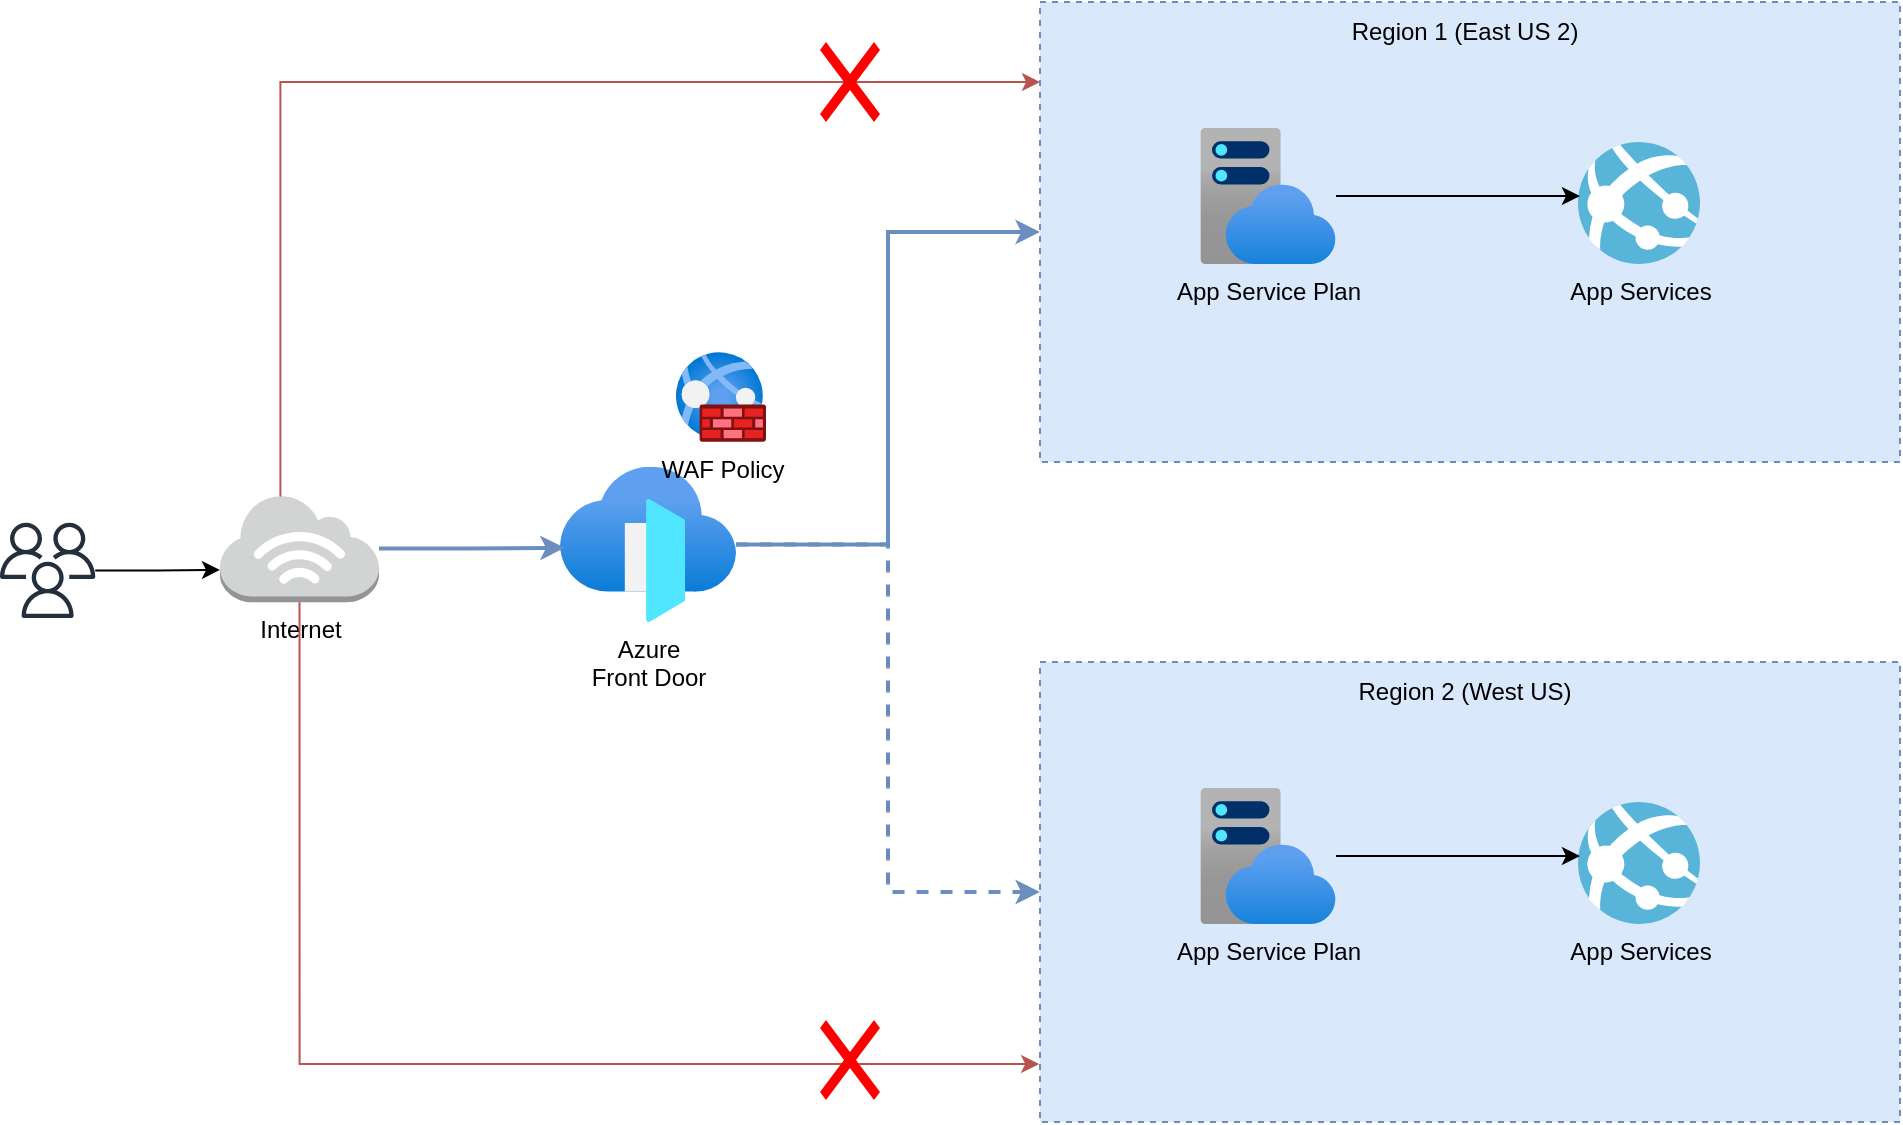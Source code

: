 <mxfile version="24.7.8">
  <diagram name="Page-1" id="-kM3Qjv1l9XRCAiNeTbL">
    <mxGraphModel dx="1834" dy="854" grid="0" gridSize="10" guides="1" tooltips="1" connect="1" arrows="1" fold="1" page="0" pageScale="1" pageWidth="850" pageHeight="1100" math="0" shadow="0">
      <root>
        <mxCell id="0" />
        <mxCell id="1" parent="0" />
        <mxCell id="vapvYva23cW2sGHKlgnp-1" value="" style="rounded=0;whiteSpace=wrap;html=1;fillColor=#dae8fc;strokeColor=#6c8ebf;dashed=1;" parent="1" vertex="1">
          <mxGeometry x="400" y="130" width="430" height="230" as="geometry" />
        </mxCell>
        <mxCell id="vapvYva23cW2sGHKlgnp-2" value="App Service Plan" style="image;aspect=fixed;html=1;points=[];align=center;fontSize=12;image=img/lib/azure2/app_services/App_Service_Plans.svg;labelBackgroundColor=none;" parent="1" vertex="1">
          <mxGeometry x="480" y="193" width="68" height="68" as="geometry" />
        </mxCell>
        <mxCell id="vapvYva23cW2sGHKlgnp-3" value="App Services" style="image;sketch=0;aspect=fixed;html=1;points=[];align=center;fontSize=12;image=img/lib/mscae/App_Services.svg;labelBackgroundColor=none;" parent="1" vertex="1">
          <mxGeometry x="669" y="200" width="61" height="61" as="geometry" />
        </mxCell>
        <mxCell id="vapvYva23cW2sGHKlgnp-4" style="edgeStyle=orthogonalEdgeStyle;rounded=0;orthogonalLoop=1;jettySize=auto;html=1;entryX=0.016;entryY=0.443;entryDx=0;entryDy=0;entryPerimeter=0;" parent="1" source="vapvYva23cW2sGHKlgnp-2" target="vapvYva23cW2sGHKlgnp-3" edge="1">
          <mxGeometry relative="1" as="geometry" />
        </mxCell>
        <mxCell id="vapvYva23cW2sGHKlgnp-5" value="Region 1 (East US 2)" style="text;html=1;align=center;verticalAlign=middle;resizable=0;points=[];autosize=1;strokeColor=none;fillColor=none;" parent="1" vertex="1">
          <mxGeometry x="542" y="130" width="140" height="30" as="geometry" />
        </mxCell>
        <mxCell id="vapvYva23cW2sGHKlgnp-7" value="" style="rounded=0;whiteSpace=wrap;html=1;fillColor=#dae8fc;strokeColor=#6c8ebf;dashed=1;" parent="1" vertex="1">
          <mxGeometry x="400" y="460" width="430" height="230" as="geometry" />
        </mxCell>
        <mxCell id="vapvYva23cW2sGHKlgnp-8" value="App Service Plan" style="image;aspect=fixed;html=1;points=[];align=center;fontSize=12;image=img/lib/azure2/app_services/App_Service_Plans.svg;labelBackgroundColor=none;" parent="1" vertex="1">
          <mxGeometry x="480" y="523" width="68" height="68" as="geometry" />
        </mxCell>
        <mxCell id="vapvYva23cW2sGHKlgnp-9" value="App Services" style="image;sketch=0;aspect=fixed;html=1;points=[];align=center;fontSize=12;image=img/lib/mscae/App_Services.svg;labelBackgroundColor=none;" parent="1" vertex="1">
          <mxGeometry x="669" y="530" width="61" height="61" as="geometry" />
        </mxCell>
        <mxCell id="vapvYva23cW2sGHKlgnp-10" style="edgeStyle=orthogonalEdgeStyle;rounded=0;orthogonalLoop=1;jettySize=auto;html=1;entryX=0.016;entryY=0.443;entryDx=0;entryDy=0;entryPerimeter=0;" parent="1" source="vapvYva23cW2sGHKlgnp-8" target="vapvYva23cW2sGHKlgnp-9" edge="1">
          <mxGeometry relative="1" as="geometry" />
        </mxCell>
        <mxCell id="vapvYva23cW2sGHKlgnp-11" value="Region 2 (West US)" style="text;html=1;align=center;verticalAlign=middle;resizable=0;points=[];autosize=1;strokeColor=none;fillColor=none;" parent="1" vertex="1">
          <mxGeometry x="547" y="460" width="130" height="30" as="geometry" />
        </mxCell>
        <mxCell id="vapvYva23cW2sGHKlgnp-13" style="edgeStyle=orthogonalEdgeStyle;rounded=0;orthogonalLoop=1;jettySize=auto;html=1;entryX=0;entryY=0.5;entryDx=0;entryDy=0;fontColor=#4b7de2;fillColor=#dae8fc;strokeColor=#6c8ebf;strokeWidth=2;" parent="1" source="vapvYva23cW2sGHKlgnp-12" target="vapvYva23cW2sGHKlgnp-1" edge="1">
          <mxGeometry relative="1" as="geometry" />
        </mxCell>
        <mxCell id="vapvYva23cW2sGHKlgnp-14" style="edgeStyle=orthogonalEdgeStyle;rounded=0;orthogonalLoop=1;jettySize=auto;html=1;entryX=0;entryY=0.5;entryDx=0;entryDy=0;fontColor=#4b7de2;fillColor=#dae8fc;strokeColor=#6c8ebf;strokeWidth=2;dashed=1;" parent="1" source="vapvYva23cW2sGHKlgnp-12" target="vapvYva23cW2sGHKlgnp-7" edge="1">
          <mxGeometry relative="1" as="geometry" />
        </mxCell>
        <mxCell id="vapvYva23cW2sGHKlgnp-12" value="Azure&lt;div&gt;Front Door&lt;/div&gt;" style="image;aspect=fixed;html=1;points=[];align=center;fontSize=12;image=img/lib/azure2/networking/Front_Doors.svg;" parent="1" vertex="1">
          <mxGeometry x="160" y="362.35" width="88" height="77.65" as="geometry" />
        </mxCell>
        <mxCell id="vapvYva23cW2sGHKlgnp-15" value="Internet" style="outlineConnect=0;dashed=0;verticalLabelPosition=bottom;verticalAlign=top;align=center;html=1;shape=mxgraph.aws3.internet_3;fillColor=#D2D3D3;gradientColor=none;" parent="1" vertex="1">
          <mxGeometry x="-10" y="376.18" width="79.5" height="54" as="geometry" />
        </mxCell>
        <mxCell id="vapvYva23cW2sGHKlgnp-16" value="" style="sketch=0;outlineConnect=0;fontColor=#232F3E;gradientColor=none;fillColor=#232F3D;strokeColor=none;dashed=0;verticalLabelPosition=bottom;verticalAlign=top;align=center;html=1;fontSize=12;fontStyle=0;aspect=fixed;pointerEvents=1;shape=mxgraph.aws4.users;" parent="1" vertex="1">
          <mxGeometry x="-120" y="390.36" width="47.64" height="47.64" as="geometry" />
        </mxCell>
        <mxCell id="vapvYva23cW2sGHKlgnp-17" style="edgeStyle=orthogonalEdgeStyle;rounded=0;orthogonalLoop=1;jettySize=auto;html=1;entryX=0;entryY=0.7;entryDx=0;entryDy=0;entryPerimeter=0;" parent="1" source="vapvYva23cW2sGHKlgnp-16" target="vapvYva23cW2sGHKlgnp-15" edge="1">
          <mxGeometry relative="1" as="geometry" />
        </mxCell>
        <mxCell id="vapvYva23cW2sGHKlgnp-19" style="edgeStyle=orthogonalEdgeStyle;rounded=0;orthogonalLoop=1;jettySize=auto;html=1;entryX=0;entryY=0.174;entryDx=0;entryDy=0;entryPerimeter=0;exitX=0.38;exitY=0.02;exitDx=0;exitDy=0;exitPerimeter=0;fillColor=#f8cecc;strokeColor=#b85450;" parent="1" source="vapvYva23cW2sGHKlgnp-15" target="vapvYva23cW2sGHKlgnp-1" edge="1">
          <mxGeometry relative="1" as="geometry">
            <Array as="points">
              <mxPoint x="20" y="170" />
            </Array>
          </mxGeometry>
        </mxCell>
        <mxCell id="vapvYva23cW2sGHKlgnp-20" style="edgeStyle=orthogonalEdgeStyle;rounded=0;orthogonalLoop=1;jettySize=auto;html=1;entryX=-0.001;entryY=0.874;entryDx=0;entryDy=0;entryPerimeter=0;exitX=0.5;exitY=1;exitDx=0;exitDy=0;exitPerimeter=0;fillColor=#f8cecc;strokeColor=#b85450;" parent="1" source="vapvYva23cW2sGHKlgnp-15" target="vapvYva23cW2sGHKlgnp-7" edge="1">
          <mxGeometry relative="1" as="geometry" />
        </mxCell>
        <mxCell id="vapvYva23cW2sGHKlgnp-21" value="" style="shape=mxgraph.mockup.markup.redX;fillColor=#ff0000;html=1;shadow=0;whiteSpace=wrap;strokeColor=none;" parent="1" vertex="1">
          <mxGeometry x="290" y="150" width="30" height="40" as="geometry" />
        </mxCell>
        <mxCell id="vapvYva23cW2sGHKlgnp-23" value="" style="shape=mxgraph.mockup.markup.redX;fillColor=#ff0000;html=1;shadow=0;whiteSpace=wrap;strokeColor=none;" parent="1" vertex="1">
          <mxGeometry x="290" y="639" width="30" height="40" as="geometry" />
        </mxCell>
        <mxCell id="vapvYva23cW2sGHKlgnp-25" style="edgeStyle=orthogonalEdgeStyle;rounded=0;orthogonalLoop=1;jettySize=auto;html=1;entryX=0.027;entryY=0.522;entryDx=0;entryDy=0;entryPerimeter=0;fillColor=#dae8fc;strokeColor=#6c8ebf;strokeWidth=2;" parent="1" source="vapvYva23cW2sGHKlgnp-15" target="vapvYva23cW2sGHKlgnp-12" edge="1">
          <mxGeometry relative="1" as="geometry" />
        </mxCell>
        <mxCell id="TQCOW2_wnQN6sET_zCV6-1" value="WAF Policy" style="image;aspect=fixed;html=1;points=[];align=center;fontSize=12;image=img/lib/azure2/networking/Web_Application_Firewall_Policies_WAF.svg;labelBackgroundColor=none;" parent="1" vertex="1">
          <mxGeometry x="218" y="305" width="45" height="45" as="geometry" />
        </mxCell>
      </root>
    </mxGraphModel>
  </diagram>
</mxfile>
